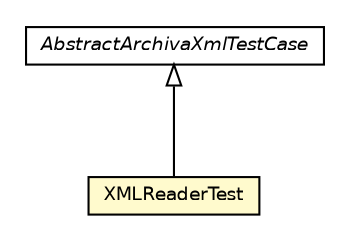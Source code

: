 #!/usr/local/bin/dot
#
# Class diagram 
# Generated by UmlGraph version 4.6 (http://www.spinellis.gr/sw/umlgraph)
#

digraph G {
	edge [fontname="Helvetica",fontsize=10,labelfontname="Helvetica",labelfontsize=10];
	node [fontname="Helvetica",fontsize=10,shape=plaintext];
	// org.apache.maven.archiva.xml.XMLReaderTest
	c16514 [label=<<table border="0" cellborder="1" cellspacing="0" cellpadding="2" port="p" bgcolor="lemonChiffon" href="./XMLReaderTest.html">
		<tr><td><table border="0" cellspacing="0" cellpadding="1">
			<tr><td> XMLReaderTest </td></tr>
		</table></td></tr>
		</table>>, fontname="Helvetica", fontcolor="black", fontsize=9.0];
	// org.apache.maven.archiva.xml.AbstractArchivaXmlTestCase
	c16517 [label=<<table border="0" cellborder="1" cellspacing="0" cellpadding="2" port="p" href="./AbstractArchivaXmlTestCase.html">
		<tr><td><table border="0" cellspacing="0" cellpadding="1">
			<tr><td><font face="Helvetica-Oblique"> AbstractArchivaXmlTestCase </font></td></tr>
		</table></td></tr>
		</table>>, fontname="Helvetica", fontcolor="black", fontsize=9.0];
	//org.apache.maven.archiva.xml.XMLReaderTest extends org.apache.maven.archiva.xml.AbstractArchivaXmlTestCase
	c16517:p -> c16514:p [dir=back,arrowtail=empty];
}

